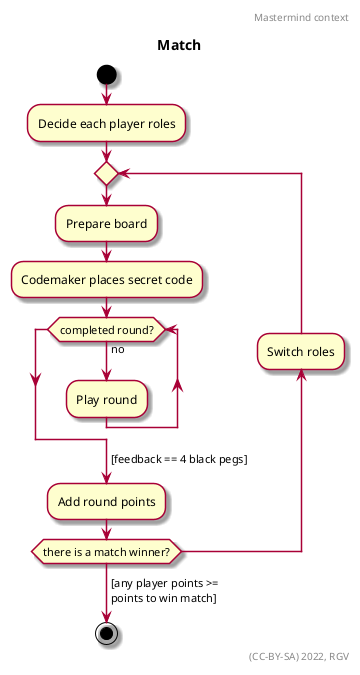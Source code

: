 ﻿@startuml
skin rose

header Mastermind context
title Match
right footer (CC-BY-SA) 2022, RGV

start
:Decide each player roles;
repeat
    :Prepare board;
    :Codemaker places secret code;
    while (completed round?)
        -> no;
        :Play round;
    endwhile
    -> [feedback == 4 black pegs];
    :Add round points;
    backward:Switch roles;
repeat while (there is a match winner?)
-> [any player points >= \npoints to win match];
stop

@enduml
